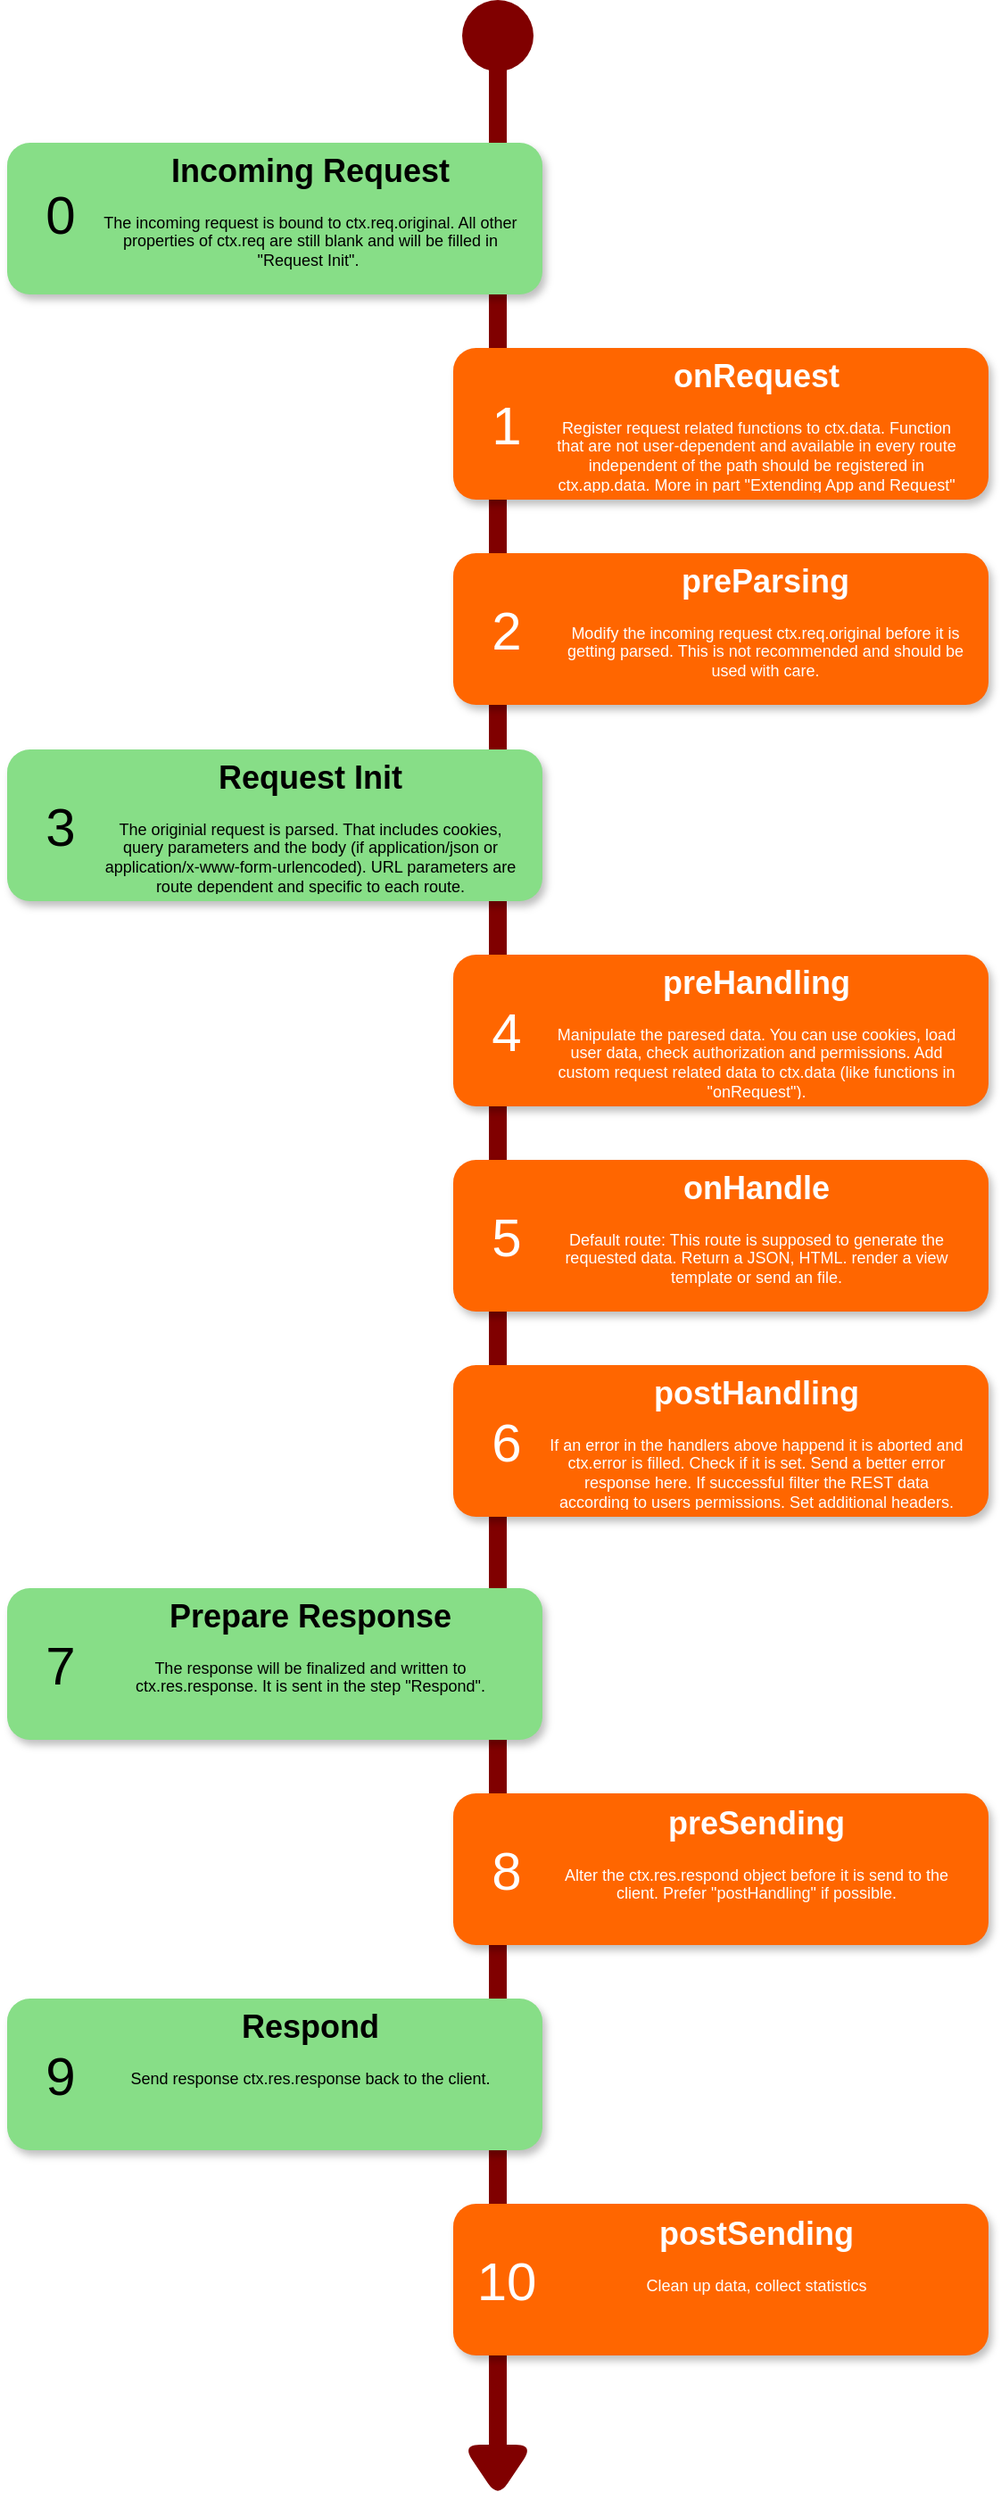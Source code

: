 <mxfile version="13.0.3" type="device"><diagram name="Page-1" id="fbcf5db9-b524-4cd4-e4f3-379dc89c3999"><mxGraphModel dx="2844" dy="1686" grid="1" gridSize="10" guides="1" tooltips="1" connect="1" arrows="1" fold="1" page="1" pageScale="1" pageWidth="827" pageHeight="2000" background="#ffffff" math="0" shadow="0"><root><mxCell id="0"/><mxCell id="1" parent="0"/><mxCell id="2a0f93b5c73ef8e7-1" value="" style="line;strokeWidth=10;direction=south;html=1;fillColor=none;fontSize=13;fontColor=#800000;align=center;strokeColor=#800000;shadow=0;" parent="1" vertex="1"><mxGeometry x="360" y="70" width="10" height="1350" as="geometry"/></mxCell><mxCell id="2a0f93b5c73ef8e7-2" value="" style="rounded=1;whiteSpace=wrap;html=1;strokeColor=none;strokeWidth=1;fillColor=#ff6600;fontSize=13;fontColor=#FFFFFF;align=center;gradientColor=none;gradientDirection=east;verticalAlign=top;shadow=1;" parent="1" vertex="1"><mxGeometry x="340" y="235" width="300" height="85" as="geometry"/></mxCell><mxCell id="2a0f93b5c73ef8e7-3" value="1" style="text;html=1;strokeColor=none;fillColor=none;align=center;verticalAlign=middle;whiteSpace=wrap;fontSize=30;fontColor=#FFFFFF;" parent="1" vertex="1"><mxGeometry x="350" y="268" width="40" height="20" as="geometry"/></mxCell><mxCell id="2a0f93b5c73ef8e7-4" value="" style="rounded=1;whiteSpace=wrap;html=1;strokeColor=none;strokeWidth=1;fillColor=#ff6600;fontSize=13;fontColor=#FFFFFF;align=center;gradientColor=none;gradientDirection=east;verticalAlign=top;shadow=1;" parent="1" vertex="1"><mxGeometry x="340" y="350" width="300" height="85" as="geometry"/></mxCell><mxCell id="2a0f93b5c73ef8e7-5" value="2" style="text;html=1;strokeColor=none;fillColor=none;align=center;verticalAlign=middle;whiteSpace=wrap;fontSize=30;fontColor=#FFFFFF;" parent="1" vertex="1"><mxGeometry x="350" y="383" width="40" height="20" as="geometry"/></mxCell><mxCell id="2a0f93b5c73ef8e7-6" value="" style="rounded=1;whiteSpace=wrap;html=1;strokeColor=none;strokeWidth=1;fillColor=#87de87;fontSize=13;fontColor=#FFFFFF;align=center;gradientColor=none;gradientDirection=east;verticalAlign=top;shadow=1;" parent="1" vertex="1"><mxGeometry x="90" y="460" width="300" height="85" as="geometry"/></mxCell><mxCell id="2a0f93b5c73ef8e7-7" value="3" style="text;html=1;strokeColor=none;fillColor=none;align=center;verticalAlign=middle;whiteSpace=wrap;fontSize=30;fontColor=#000000;" parent="1" vertex="1"><mxGeometry x="100" y="492.5" width="40" height="20" as="geometry"/></mxCell><mxCell id="2a0f93b5c73ef8e7-8" value="" style="rounded=1;whiteSpace=wrap;html=1;strokeColor=none;strokeWidth=1;fillColor=#ff6600;fontSize=13;fontColor=#FFFFFF;align=center;gradientColor=none;gradientDirection=east;verticalAlign=top;shadow=1;" parent="1" vertex="1"><mxGeometry x="340" y="575" width="300" height="85" as="geometry"/></mxCell><mxCell id="2a0f93b5c73ef8e7-9" value="4" style="text;html=1;strokeColor=none;fillColor=none;align=center;verticalAlign=middle;whiteSpace=wrap;fontSize=30;fontColor=#FFFFFF;" parent="1" vertex="1"><mxGeometry x="350" y="608" width="40" height="20" as="geometry"/></mxCell><mxCell id="2a0f93b5c73ef8e7-10" value="" style="rounded=1;whiteSpace=wrap;html=1;strokeColor=none;strokeWidth=1;fillColor=#ff6600;fontSize=13;fontColor=#FFFFFF;align=center;gradientColor=none;gradientDirection=east;verticalAlign=top;shadow=1;" parent="1" vertex="1"><mxGeometry x="340" y="690" width="300" height="85" as="geometry"/></mxCell><mxCell id="2a0f93b5c73ef8e7-11" value="5" style="text;html=1;strokeColor=none;fillColor=none;align=center;verticalAlign=middle;whiteSpace=wrap;fontSize=30;fontColor=#FFFFFF;" parent="1" vertex="1"><mxGeometry x="350" y="723" width="40" height="20" as="geometry"/></mxCell><mxCell id="2a0f93b5c73ef8e7-12" value="" style="rounded=1;whiteSpace=wrap;html=1;strokeColor=none;strokeWidth=1;fillColor=#ff6600;fontSize=13;fontColor=#FFFFFF;align=center;gradientColor=none;gradientDirection=east;verticalAlign=top;shadow=1;" parent="1" vertex="1"><mxGeometry x="340" y="805" width="300" height="85" as="geometry"/></mxCell><mxCell id="2a0f93b5c73ef8e7-13" value="6" style="text;html=1;strokeColor=none;fillColor=none;align=center;verticalAlign=middle;whiteSpace=wrap;fontSize=30;fontColor=#FFFFFF;" parent="1" vertex="1"><mxGeometry x="350" y="838" width="40" height="20" as="geometry"/></mxCell><mxCell id="2a0f93b5c73ef8e7-14" value="" style="rounded=1;whiteSpace=wrap;html=1;strokeColor=none;strokeWidth=1;fillColor=#87DE87;fontSize=13;fontColor=#FFFFFF;align=center;gradientColor=none;gradientDirection=east;verticalAlign=top;shadow=1;" parent="1" vertex="1"><mxGeometry x="90" y="930" width="300" height="85" as="geometry"/></mxCell><mxCell id="2a0f93b5c73ef8e7-15" value="7" style="text;html=1;strokeColor=none;fillColor=none;align=center;verticalAlign=middle;whiteSpace=wrap;fontSize=30;fontColor=#000000;" parent="1" vertex="1"><mxGeometry x="100" y="962.5" width="40" height="20" as="geometry"/></mxCell><mxCell id="2a0f93b5c73ef8e7-16" value="" style="rounded=1;whiteSpace=wrap;html=1;strokeColor=none;strokeWidth=1;fillColor=#FF6600;fontSize=13;fontColor=#FFFFFF;align=center;gradientColor=none;gradientDirection=east;verticalAlign=top;shadow=1;" parent="1" vertex="1"><mxGeometry x="340" y="1045" width="300" height="85" as="geometry"/></mxCell><mxCell id="2a0f93b5c73ef8e7-17" value="8" style="text;html=1;strokeColor=none;fillColor=none;align=center;verticalAlign=middle;whiteSpace=wrap;fontSize=30;fontColor=#FFFFFF;" parent="1" vertex="1"><mxGeometry x="350" y="1078" width="40" height="20" as="geometry"/></mxCell><mxCell id="2a0f93b5c73ef8e7-18" value="&lt;h1&gt;onRequest&lt;/h1&gt;&lt;p&gt;Register request related functions to ctx.data. Function that are not user-dependent and available in every route independent of the path should be registered in ctx.app.data. More in part &quot;Extending App and Request&quot;&lt;/p&gt;" style="text;html=1;spacing=5;spacingTop=-20;whiteSpace=wrap;overflow=hidden;strokeColor=none;strokeWidth=4;fillColor=none;gradientColor=#007FFF;fontSize=9;fontColor=#FFFFFF;align=center;" parent="1" vertex="1"><mxGeometry x="390" y="239" width="240" height="77" as="geometry"/></mxCell><mxCell id="2a0f93b5c73ef8e7-19" value="&lt;h1&gt;preParsing&lt;/h1&gt;&lt;p&gt;Modify the incoming request ctx.req.original before it is getting parsed. This is not recommended and should be used with care.&lt;/p&gt;" style="text;html=1;spacing=5;spacingTop=-20;whiteSpace=wrap;overflow=hidden;strokeColor=none;strokeWidth=4;fillColor=none;gradientColor=#007FFF;fontSize=9;fontColor=#FFFFFF;align=center;" parent="1" vertex="1"><mxGeometry x="400" y="354" width="230" height="77" as="geometry"/></mxCell><mxCell id="2a0f93b5c73ef8e7-20" value="&lt;h1&gt;Request Init&lt;/h1&gt;&lt;p&gt;The originial request is parsed. That includes cookies, query parameters and the body (if application/json or application/x-www-form-urlencoded). URL parameters are route dependent and specific to each route.&lt;/p&gt;" style="text;html=1;spacing=5;spacingTop=-20;whiteSpace=wrap;overflow=hidden;strokeColor=none;strokeWidth=4;fillColor=none;gradientColor=#007FFF;fontSize=9;fontColor=#000000;align=center;" parent="1" vertex="1"><mxGeometry x="140" y="464" width="240" height="77" as="geometry"/></mxCell><mxCell id="2a0f93b5c73ef8e7-21" value="&lt;h1&gt;preHandling&lt;/h1&gt;&lt;p&gt;Manipulate the paresed data. You can use cookies, load user data, check authorization and permissions. Add custom request related data to ctx.data (like functions in &quot;onRequest&quot;).&lt;/p&gt;" style="text;html=1;spacing=5;spacingTop=-20;whiteSpace=wrap;overflow=hidden;strokeColor=none;strokeWidth=4;fillColor=none;gradientColor=#007FFF;fontSize=9;fontColor=#FFFFFF;align=center;" parent="1" vertex="1"><mxGeometry x="390" y="579" width="240" height="77" as="geometry"/></mxCell><mxCell id="2a0f93b5c73ef8e7-22" value="&lt;h1&gt;onHandle&lt;/h1&gt;&lt;p&gt;Default route: This route is supposed to generate the requested data. Return a JSON, HTML. render a view template or send an file.&lt;/p&gt;" style="text;html=1;spacing=5;spacingTop=-20;whiteSpace=wrap;overflow=hidden;strokeColor=none;strokeWidth=4;fillColor=none;gradientColor=#007FFF;fontSize=9;fontColor=#FFFFFF;align=center;" parent="1" vertex="1"><mxGeometry x="390" y="694" width="240" height="77" as="geometry"/></mxCell><mxCell id="2a0f93b5c73ef8e7-23" value="&lt;h1&gt;postHandling&lt;/h1&gt;&lt;p&gt;If an error in the handlers above happend it is aborted and ctx.error is filled. Check if it is set. Send a better error response here. If successful filter the REST data according to users permissions. Set additional headers.&lt;/p&gt;" style="text;html=1;spacing=5;spacingTop=-20;whiteSpace=wrap;overflow=hidden;strokeColor=none;strokeWidth=4;fillColor=none;gradientColor=#007FFF;fontSize=9;fontColor=#FFFFFF;align=center;" parent="1" vertex="1"><mxGeometry x="390" y="809" width="240" height="77" as="geometry"/></mxCell><mxCell id="2a0f93b5c73ef8e7-24" value="&lt;h1&gt;Prepare Response&lt;/h1&gt;&lt;p&gt;The response will be finalized and written to ctx.res.response. It is sent in the step &quot;Respond&quot;.&lt;/p&gt;" style="text;html=1;spacing=5;spacingTop=-20;whiteSpace=wrap;overflow=hidden;strokeColor=none;strokeWidth=4;fillColor=none;gradientColor=#007FFF;fontSize=9;fontColor=#000000;align=center;" parent="1" vertex="1"><mxGeometry x="140" y="934" width="240" height="77" as="geometry"/></mxCell><mxCell id="2a0f93b5c73ef8e7-25" value="&lt;h1&gt;preSending&lt;/h1&gt;&lt;p&gt;Alter the ctx.res.respond object before it is send to the client. Prefer &quot;postHandling&quot; if possible.&lt;/p&gt;" style="text;html=1;spacing=5;spacingTop=-20;whiteSpace=wrap;overflow=hidden;strokeColor=none;strokeWidth=4;fillColor=none;gradientColor=#007FFF;fontSize=9;fontColor=#FFFFFF;align=center;" parent="1" vertex="1"><mxGeometry x="390" y="1050" width="240" height="77" as="geometry"/></mxCell><mxCell id="rpetO-A7aLH6Lp492c4t-2" value="" style="rounded=1;whiteSpace=wrap;html=1;strokeColor=none;strokeWidth=1;fillColor=#87de87;fontSize=13;fontColor=#FFFFFF;align=center;gradientColor=none;gradientDirection=east;verticalAlign=top;shadow=1;" vertex="1" parent="1"><mxGeometry x="90" y="120" width="300" height="85" as="geometry"/></mxCell><mxCell id="rpetO-A7aLH6Lp492c4t-3" value="0" style="text;html=1;strokeColor=none;fillColor=none;align=center;verticalAlign=middle;whiteSpace=wrap;fontSize=30;fontColor=#000000;" vertex="1" parent="1"><mxGeometry x="100" y="150" width="40" height="20" as="geometry"/></mxCell><mxCell id="rpetO-A7aLH6Lp492c4t-4" value="&lt;h1&gt;Incoming Request&lt;/h1&gt;&lt;p&gt;The incoming request is bound to ctx.req.original. All other properties of ctx.req are still blank and will be filled in &quot;Request Init&quot;.&amp;nbsp;&lt;/p&gt;" style="text;html=1;spacing=5;spacingTop=-20;whiteSpace=wrap;overflow=hidden;strokeColor=none;strokeWidth=4;fillColor=none;gradientColor=#007FFF;fontSize=9;fontColor=#000000;align=center;" vertex="1" parent="1"><mxGeometry x="140" y="124" width="240" height="77" as="geometry"/></mxCell><mxCell id="rpetO-A7aLH6Lp492c4t-5" value="" style="rounded=1;whiteSpace=wrap;html=1;strokeColor=none;strokeWidth=1;fillColor=#87DE87;fontSize=13;fontColor=#FFFFFF;align=center;gradientColor=none;gradientDirection=east;verticalAlign=top;shadow=1;" vertex="1" parent="1"><mxGeometry x="90" y="1160" width="300" height="85" as="geometry"/></mxCell><mxCell id="rpetO-A7aLH6Lp492c4t-6" value="9" style="text;html=1;strokeColor=none;fillColor=none;align=center;verticalAlign=middle;whiteSpace=wrap;fontSize=30;fontColor=#000000;" vertex="1" parent="1"><mxGeometry x="100" y="1192.5" width="40" height="20" as="geometry"/></mxCell><mxCell id="rpetO-A7aLH6Lp492c4t-7" value="" style="rounded=1;whiteSpace=wrap;html=1;strokeColor=none;strokeWidth=1;fillColor=#ff6600;fontSize=13;fontColor=#FFFFFF;align=center;gradientColor=none;gradientDirection=east;verticalAlign=top;shadow=1;" vertex="1" parent="1"><mxGeometry x="340" y="1275" width="300" height="85" as="geometry"/></mxCell><mxCell id="rpetO-A7aLH6Lp492c4t-8" value="10" style="text;html=1;strokeColor=none;fillColor=none;align=center;verticalAlign=middle;whiteSpace=wrap;fontSize=30;fontColor=#FFFFFF;" vertex="1" parent="1"><mxGeometry x="350" y="1308" width="40" height="20" as="geometry"/></mxCell><mxCell id="rpetO-A7aLH6Lp492c4t-9" value="&lt;h1&gt;Respond&lt;/h1&gt;&lt;p&gt;Send response ctx.res.response back to the client.&lt;/p&gt;" style="text;html=1;spacing=5;spacingTop=-20;whiteSpace=wrap;overflow=hidden;strokeColor=none;strokeWidth=4;fillColor=none;gradientColor=#007FFF;fontSize=9;fontColor=#000000;align=center;" vertex="1" parent="1"><mxGeometry x="140" y="1164" width="240" height="77" as="geometry"/></mxCell><mxCell id="rpetO-A7aLH6Lp492c4t-10" value="&lt;h1&gt;postSending&lt;/h1&gt;&lt;p&gt;Clean up data, collect statistics&lt;/p&gt;" style="text;html=1;spacing=5;spacingTop=-20;whiteSpace=wrap;overflow=hidden;strokeColor=none;strokeWidth=4;fillColor=none;gradientColor=#007FFF;fontSize=9;fontColor=#FFFFFF;align=center;" vertex="1" parent="1"><mxGeometry x="390" y="1280" width="240" height="77" as="geometry"/></mxCell><mxCell id="rpetO-A7aLH6Lp492c4t-16" value="" style="triangle;whiteSpace=wrap;html=1;shadow=0;strokeColor=none;fillColor=#800000;fontColor=#800000;direction=south;rounded=1;" vertex="1" parent="1"><mxGeometry x="345" y="1410" width="40" height="30" as="geometry"/></mxCell><mxCell id="rpetO-A7aLH6Lp492c4t-18" value="" style="ellipse;whiteSpace=wrap;html=1;aspect=fixed;rounded=1;shadow=0;strokeColor=none;fillColor=#800000;fontColor=#800000;" vertex="1" parent="1"><mxGeometry x="345" y="40" width="40" height="40" as="geometry"/></mxCell></root></mxGraphModel></diagram></mxfile>